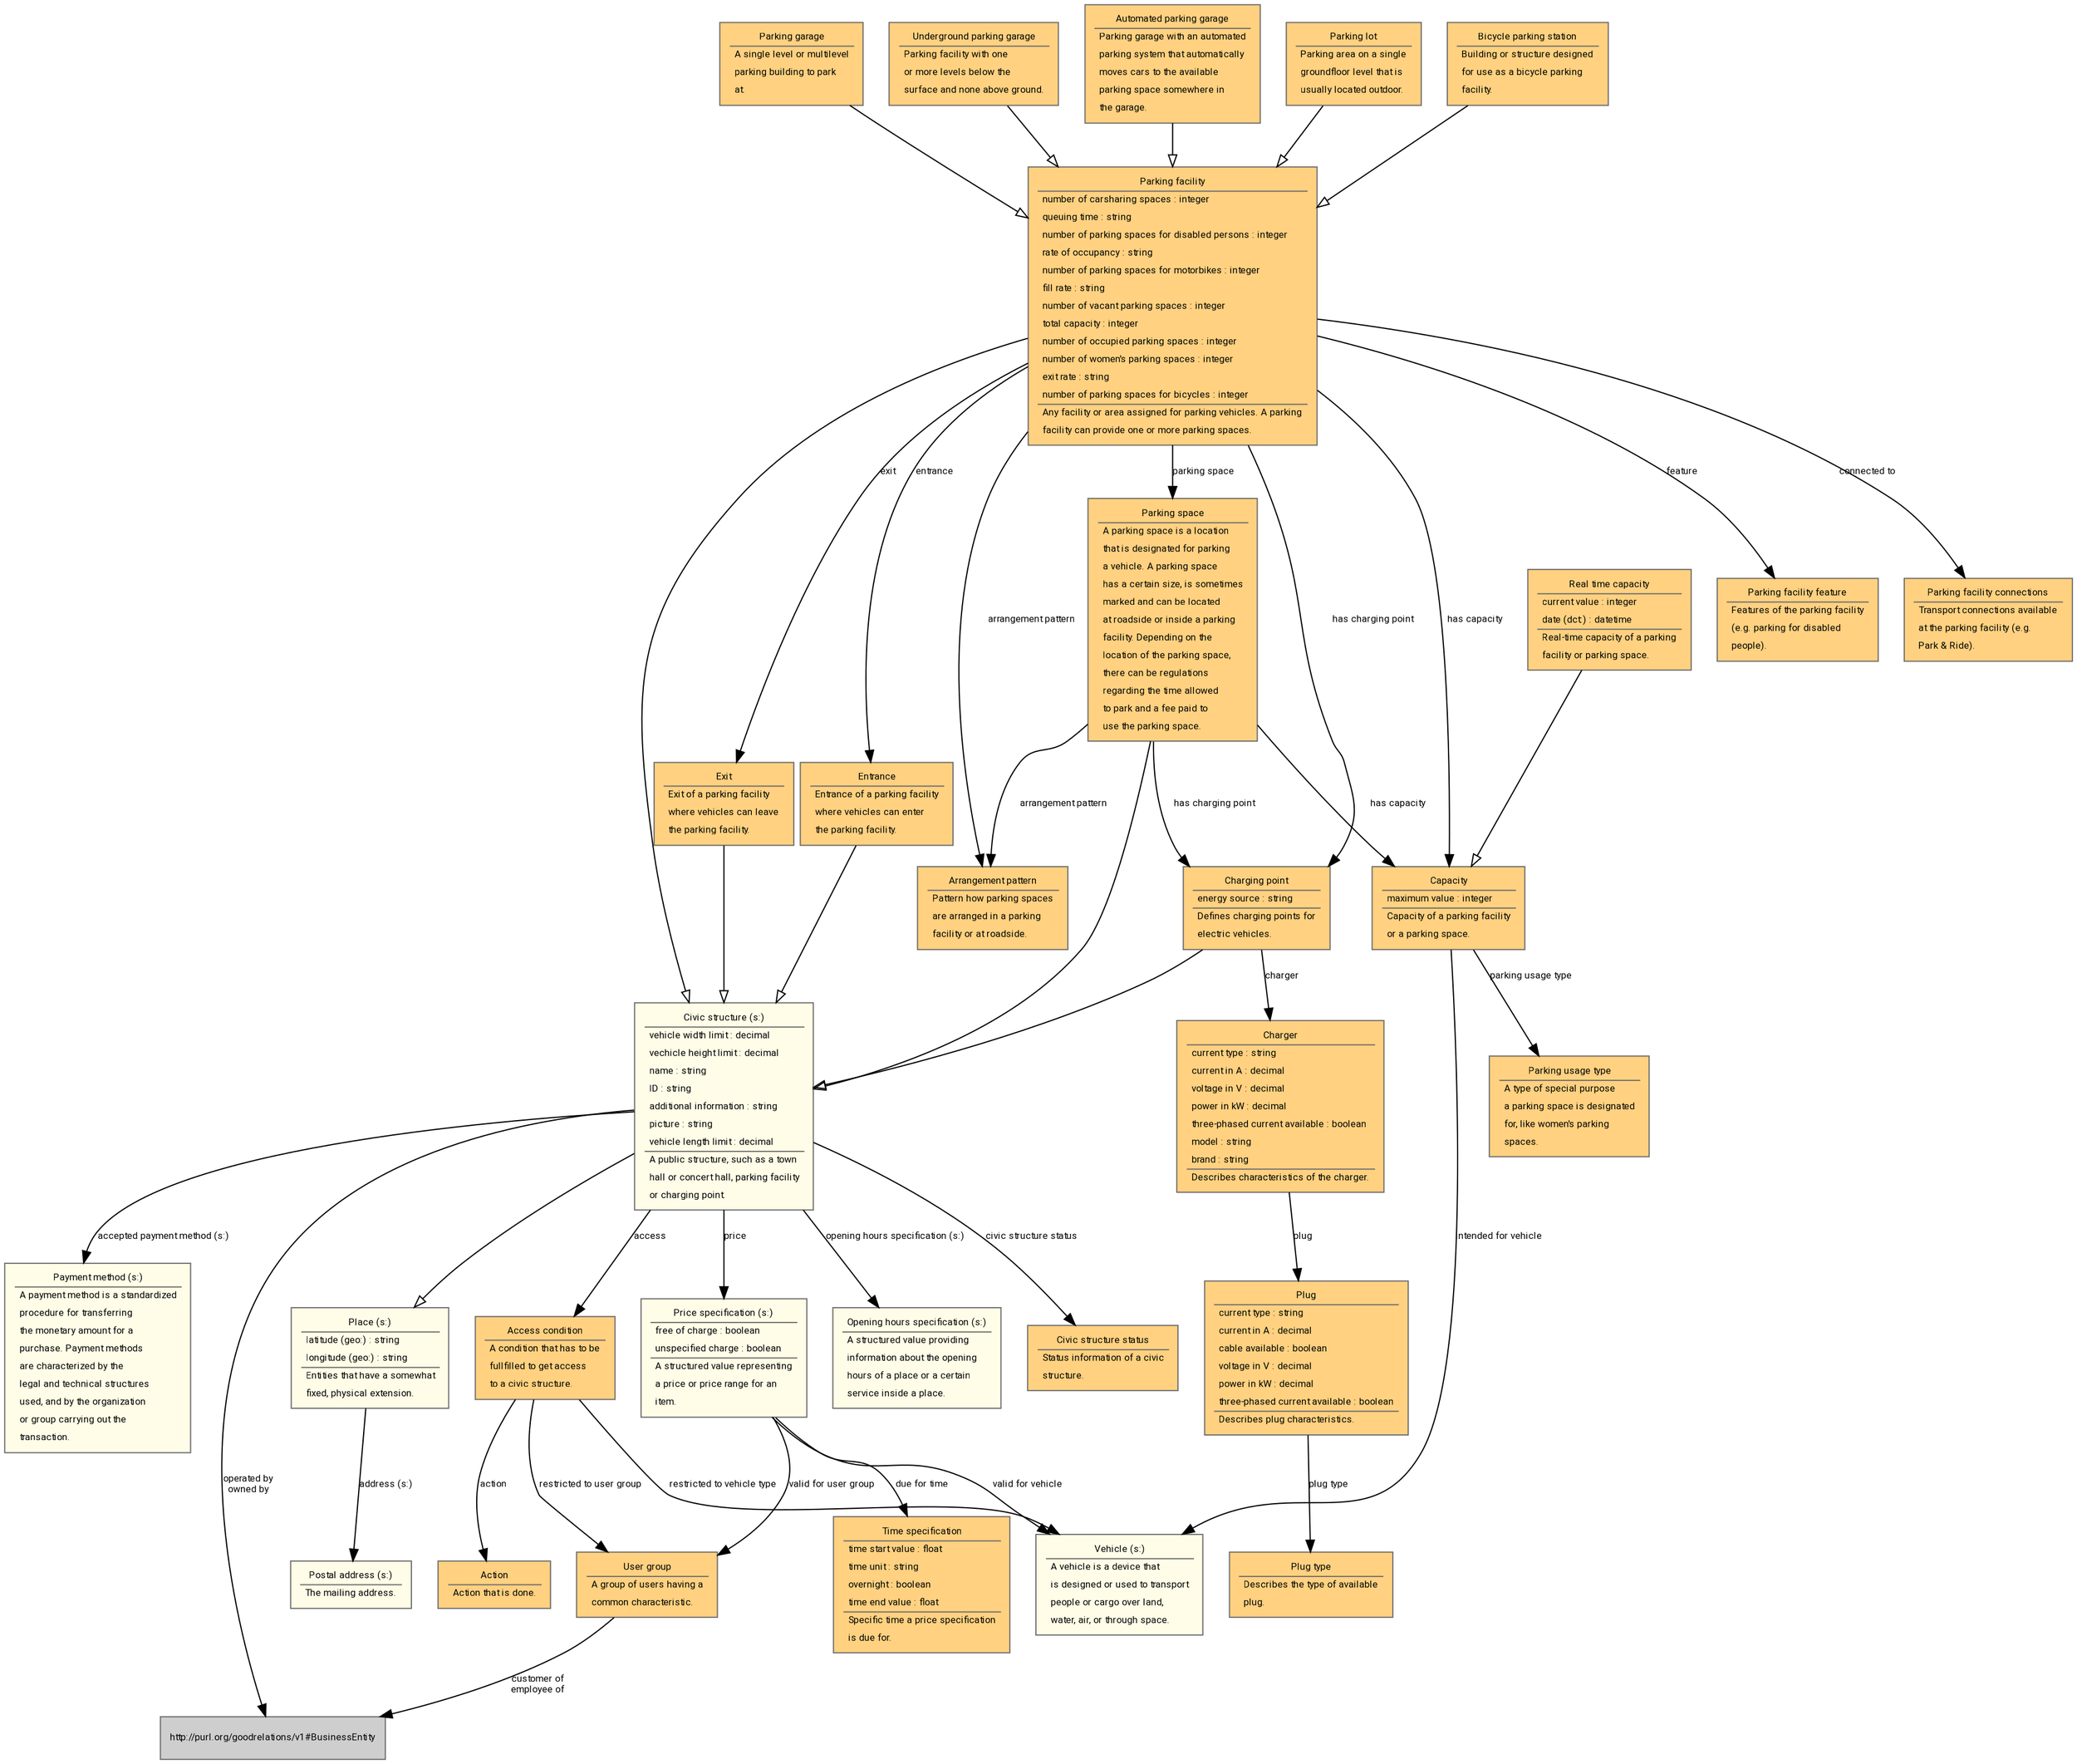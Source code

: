digraph "MobiVoc: Open Mobility Vocabulary" {
rankdir=TB

        fontname = "Roboto"
        fontsize = 8
        dpi = 150
        overlap=false
        forcelabels=true
        nodesep=0.3
        ratio = fill
        margin=0

        node [
                fontname = "Roboto"
                fontsize = 8
                shape = "rect"
                style=filled
                fontcolor=black
                fillcolor="#CECECE"
                color="#706f6f"
        ]

        edge [
                fontname = "Roboto"
                fontsize = 8
        ]
"http://schema.org/PriceSpecification" [fillcolor="#FFFDE7" fontcolor= "#000000", label=<<TABLE border="0"><TR><TD ALIGN="CENTER" HREF="http://schema.org/PriceSpecification">Price specification (s:)</TD></TR><HR/><TR><TD ALIGN="LEFT" HREF="http://schema.mobivoc.org/freeOfCharge">free of charge : boolean</TD></TR><TR><TD ALIGN="LEFT" HREF="http://schema.mobivoc.org/unspecifiedCharge">unspecified charge : boolean</TD></TR><HR/><TR><TD ALIGN="LEFT">A structured value representing</TD></TR><TR><TD ALIGN="LEFT">a price or price range for an</TD></TR><TR><TD ALIGN="LEFT">item.</TD></TR></TABLE>>]
"http://schema.mobivoc.org/AccessCondition" [fillcolor="#FFD180" fontcolor= "#000000", label=<<TABLE border="0"><TR><TD ALIGN="CENTER" HREF="http://schema.mobivoc.org/AccessCondition">Access condition</TD></TR><HR/><TR><TD ALIGN="LEFT">A condition that has to be</TD></TR><TR><TD ALIGN="LEFT">fullfilled to get access</TD></TR><TR><TD ALIGN="LEFT">to a civic structure.</TD></TR></TABLE>>]
"http://schema.mobivoc.org/Action" [fillcolor="#FFD180" fontcolor= "#000000", label=<<TABLE border="0"><TR><TD ALIGN="CENTER" HREF="http://schema.mobivoc.org/Action">Action</TD></TR><HR/><TR><TD ALIGN="LEFT">Action that is done.</TD></TR></TABLE>>]
"http://schema.mobivoc.org/ParkingGarage" [fillcolor="#FFD180" fontcolor= "#000000", label=<<TABLE border="0"><TR><TD ALIGN="CENTER" HREF="http://schema.mobivoc.org/ParkingGarage">Parking garage</TD></TR><HR/><TR><TD ALIGN="LEFT">A single level or multilevel</TD></TR><TR><TD ALIGN="LEFT">parking building to park</TD></TR><TR><TD ALIGN="LEFT">at.</TD></TR></TABLE>>]
"http://schema.mobivoc.org/UndergroundParkingGarage" [fillcolor="#FFD180" fontcolor= "#000000", label=<<TABLE border="0"><TR><TD ALIGN="CENTER" HREF="http://schema.mobivoc.org/UndergroundParkingGarage">Underground parking garage</TD></TR><HR/><TR><TD ALIGN="LEFT">Parking facility with one</TD></TR><TR><TD ALIGN="LEFT">or more levels below the</TD></TR><TR><TD ALIGN="LEFT">surface and none above ground.</TD></TR></TABLE>>]
"http://schema.mobivoc.org/TimeSpecification" [fillcolor="#FFD180" fontcolor= "#000000", label=<<TABLE border="0"><TR><TD ALIGN="CENTER" HREF="http://schema.mobivoc.org/TimeSpecification">Time specification</TD></TR><HR/><TR><TD ALIGN="LEFT" HREF="http://schema.mobivoc.org/timeStartValue">time start value : float</TD></TR><TR><TD ALIGN="LEFT" HREF="http://schema.mobivoc.org/timeUnit">time unit : string</TD></TR><TR><TD ALIGN="LEFT" HREF="http://schema.mobivoc.org/overnight">overnight : boolean</TD></TR><TR><TD ALIGN="LEFT" HREF="http://schema.mobivoc.org/timeEndValue">time end value : float</TD></TR><HR/><TR><TD ALIGN="LEFT">Specific time a price specification</TD></TR><TR><TD ALIGN="LEFT">is due for.</TD></TR></TABLE>>]
"http://schema.org/OpeningHoursSpecification" [fillcolor="#FFFDE7" fontcolor= "#000000", label=<<TABLE border="0"><TR><TD ALIGN="CENTER" HREF="http://schema.org/OpeningHoursSpecification">Opening hours specification (s:)</TD></TR><HR/><TR><TD ALIGN="LEFT">A structured value providing</TD></TR><TR><TD ALIGN="LEFT">information about the opening</TD></TR><TR><TD ALIGN="LEFT">hours of a place or a certain</TD></TR><TR><TD ALIGN="LEFT">service inside a place.</TD></TR></TABLE>>]
"http://schema.mobivoc.org/CivicStructureStatus" [fillcolor="#FFD180" fontcolor= "#000000", label=<<TABLE border="0"><TR><TD ALIGN="CENTER" HREF="http://schema.mobivoc.org/CivicStructureStatus">Civic structure status</TD></TR><HR/><TR><TD ALIGN="LEFT">Status information of a civic</TD></TR><TR><TD ALIGN="LEFT">structure.</TD></TR></TABLE>>]
"http://schema.mobivoc.org/Plug" [fillcolor="#FFD180" fontcolor= "#000000", label=<<TABLE border="0"><TR><TD ALIGN="CENTER" HREF="http://schema.mobivoc.org/Plug">Plug</TD></TR><HR/><TR><TD ALIGN="LEFT" HREF="http://schema.mobivoc.org/currentType">current type : string</TD></TR><TR><TD ALIGN="LEFT" HREF="http://schema.mobivoc.org/currentInA">current in A : decimal</TD></TR><TR><TD ALIGN="LEFT" HREF="http://schema.mobivoc.org/cableAvailable">cable available : boolean</TD></TR><TR><TD ALIGN="LEFT" HREF="http://schema.mobivoc.org/voltageInV">voltage in V : decimal</TD></TR><TR><TD ALIGN="LEFT" HREF="http://schema.mobivoc.org/powerInKW">power in kW : decimal</TD></TR><TR><TD ALIGN="LEFT" HREF="http://schema.mobivoc.org/threePhasedCurrentAvailable">three-phased current available : boolean</TD></TR><HR/><TR><TD ALIGN="LEFT">Describes plug characteristics.</TD></TR></TABLE>>]
"http://schema.mobivoc.org/ArrangementPattern" [fillcolor="#FFD180" fontcolor= "#000000", label=<<TABLE border="0"><TR><TD ALIGN="CENTER" HREF="http://schema.mobivoc.org/ArrangementPattern">Arrangement pattern</TD></TR><HR/><TR><TD ALIGN="LEFT">Pattern how parking spaces</TD></TR><TR><TD ALIGN="LEFT">are arranged in a parking</TD></TR><TR><TD ALIGN="LEFT">facility or at roadside.</TD></TR></TABLE>>]
"http://schema.org/PaymentMethod" [fillcolor="#FFFDE7" fontcolor= "#000000", label=<<TABLE border="0"><TR><TD ALIGN="CENTER" HREF="http://schema.org/PaymentMethod">Payment method (s:)</TD></TR><HR/><TR><TD ALIGN="LEFT">A payment method is a standardized</TD></TR><TR><TD ALIGN="LEFT">procedure for transferring</TD></TR><TR><TD ALIGN="LEFT">the monetary amount for a</TD></TR><TR><TD ALIGN="LEFT">purchase. Payment methods</TD></TR><TR><TD ALIGN="LEFT">are characterized by the</TD></TR><TR><TD ALIGN="LEFT">legal and technical structures</TD></TR><TR><TD ALIGN="LEFT">used, and by the organization</TD></TR><TR><TD ALIGN="LEFT">or group carrying out the</TD></TR><TR><TD ALIGN="LEFT">transaction.</TD></TR></TABLE>>]
"http://schema.mobivoc.org/RealTimeCapacity" [fillcolor="#FFD180" fontcolor= "#000000", label=<<TABLE border="0"><TR><TD ALIGN="CENTER" HREF="http://schema.mobivoc.org/RealTimeCapacity">Real time capacity</TD></TR><HR/><TR><TD ALIGN="LEFT" HREF="http://schema.mobivoc.org/currentValue">current value : integer</TD></TR><TR><TD ALIGN="LEFT" HREF="http://purl.org/dc/terms/date">date (dct:) : datetime</TD></TR><HR/><TR><TD ALIGN="LEFT">Real-time capacity of a parking</TD></TR><TR><TD ALIGN="LEFT">facility or parking space.</TD></TR></TABLE>>]
"http://schema.mobivoc.org/PlugType" [fillcolor="#FFD180" fontcolor= "#000000", label=<<TABLE border="0"><TR><TD ALIGN="CENTER" HREF="http://schema.mobivoc.org/PlugType">Plug type</TD></TR><HR/><TR><TD ALIGN="LEFT">Describes the type of available</TD></TR><TR><TD ALIGN="LEFT">plug.</TD></TR></TABLE>>]
"http://schema.org/CivicStructure" [fillcolor="#FFFDE7" fontcolor= "#000000", label=<<TABLE border="0"><TR><TD ALIGN="CENTER" HREF="http://schema.org/CivicStructure">Civic structure (s:)</TD></TR><HR/><TR><TD ALIGN="LEFT" HREF="http://schema.mobivoc.org/vehicleWidthLimitInM">vehicle width limit : decimal</TD></TR><TR><TD ALIGN="LEFT" HREF="http://schema.mobivoc.org/vehicleHeightLimitInM">vechicle height limit : decimal</TD></TR><TR><TD ALIGN="LEFT" HREF="http://schema.mobivoc.org/name">name : string</TD></TR><TR><TD ALIGN="LEFT" HREF="http://schema.mobivoc.org/id">ID : string</TD></TR><TR><TD ALIGN="LEFT" HREF="http://schema.mobivoc.org/additionalInformation">additional information : string</TD></TR><TR><TD ALIGN="LEFT" HREF="http://schema.mobivoc.org/picture">picture : string</TD></TR><TR><TD ALIGN="LEFT" HREF="http://schema.mobivoc.org/vehicleLengthLimitInM">vehicle length limit : decimal</TD></TR><HR/><TR><TD ALIGN="LEFT">A public structure, such as a town</TD></TR><TR><TD ALIGN="LEFT">hall or concert hall, parking facility</TD></TR><TR><TD ALIGN="LEFT">or charging point.</TD></TR></TABLE>>]
"http://schema.org/Place" [fillcolor="#FFFDE7" fontcolor= "#000000", label=<<TABLE border="0"><TR><TD ALIGN="CENTER" HREF="http://schema.org/Place">Place (s:)</TD></TR><HR/><TR><TD ALIGN="LEFT" HREF="http://www.w3.org/2003/01/geo/wgs84_pos#lat">latitude (geo:) : string</TD></TR><TR><TD ALIGN="LEFT" HREF="http://www.w3.org/2003/01/geo/wgs84_pos#long">longitude (geo:) : string</TD></TR><HR/><TR><TD ALIGN="LEFT">Entities that have a somewhat</TD></TR><TR><TD ALIGN="LEFT">fixed, physical extension.</TD></TR></TABLE>>]
"http://schema.mobivoc.org/UserGroup" [fillcolor="#FFD180" fontcolor= "#000000", label=<<TABLE border="0"><TR><TD ALIGN="CENTER" HREF="http://schema.mobivoc.org/UserGroup">User group</TD></TR><HR/><TR><TD ALIGN="LEFT">A group of users having a</TD></TR><TR><TD ALIGN="LEFT">common characteristic.</TD></TR></TABLE>>]
"http://schema.mobivoc.org/ParkingSpace" [fillcolor="#FFD180" fontcolor= "#000000", label=<<TABLE border="0"><TR><TD ALIGN="CENTER" HREF="http://schema.mobivoc.org/ParkingSpace">Parking space</TD></TR><HR/><TR><TD ALIGN="LEFT">A parking space is a location</TD></TR><TR><TD ALIGN="LEFT">that is designated for parking</TD></TR><TR><TD ALIGN="LEFT">a vehicle. A parking space</TD></TR><TR><TD ALIGN="LEFT">has a certain size, is sometimes</TD></TR><TR><TD ALIGN="LEFT">marked and can be located</TD></TR><TR><TD ALIGN="LEFT">at roadside or inside a parking</TD></TR><TR><TD ALIGN="LEFT">facility. Depending on the</TD></TR><TR><TD ALIGN="LEFT">location of the parking space,</TD></TR><TR><TD ALIGN="LEFT">there can be regulations</TD></TR><TR><TD ALIGN="LEFT">regarding the time allowed</TD></TR><TR><TD ALIGN="LEFT">to park and a fee paid to</TD></TR><TR><TD ALIGN="LEFT">use the parking space.</TD></TR></TABLE>>]
"http://schema.mobivoc.org/ParkingFacility" [fillcolor="#FFD180" fontcolor= "#000000", label=<<TABLE border="0"><TR><TD ALIGN="CENTER" HREF="http://schema.mobivoc.org/ParkingFacility">Parking facility</TD></TR><HR/><TR><TD ALIGN="LEFT" HREF="http://schema.mobivoc.org/numberOfCarsharingParkingSpaces">number of carsharing spaces : integer</TD></TR><TR><TD ALIGN="LEFT" HREF="http://schema.mobivoc.org/queuingTime">queuing time : string</TD></TR><TR><TD ALIGN="LEFT" HREF="http://schema.mobivoc.org/numberOfParkingSpacesForDisabledPersons">number of parking spaces for disabled persons : integer</TD></TR><TR><TD ALIGN="LEFT" HREF="http://schema.mobivoc.org/rateOfOccupancy">rate of occupancy : string</TD></TR><TR><TD ALIGN="LEFT" HREF="http://schema.mobivoc.org/numberOfMotorbikeParkingSpaces">number of parking spaces for motorbikes : integer</TD></TR><TR><TD ALIGN="LEFT" HREF="http://schema.mobivoc.org/fillRate">fill rate : string</TD></TR><TR><TD ALIGN="LEFT" HREF="http://schema.mobivoc.org/numberOfVacantParkingSpaces">number of vacant parking spaces : integer</TD></TR><TR><TD ALIGN="LEFT" HREF="http://schema.mobivoc.org/totalCapacity">total capacity : integer</TD></TR><TR><TD ALIGN="LEFT" HREF="http://schema.mobivoc.org/numberOfOccupiedParkingSpaces">number of occupied parking spaces : integer</TD></TR><TR><TD ALIGN="LEFT" HREF="http://schema.mobivoc.org/numberOfWomensParkingSpaces">number of women's parking spaces : integer</TD></TR><TR><TD ALIGN="LEFT" HREF="http://schema.mobivoc.org/exitRate">exit rate : string</TD></TR><TR><TD ALIGN="LEFT" HREF="http://schema.mobivoc.org/numberOfBicycleParkingSpaces">number of parking spaces for bicycles : integer</TD></TR><HR/><TR><TD ALIGN="LEFT">Any facility or area assigned for parking vehicles. A parking</TD></TR><TR><TD ALIGN="LEFT">facility can provide one or more parking spaces.</TD></TR></TABLE>>]
"http://schema.mobivoc.org/AutomatedParkingGarage" [fillcolor="#FFD180" fontcolor= "#000000", label=<<TABLE border="0"><TR><TD ALIGN="CENTER" HREF="http://schema.mobivoc.org/AutomatedParkingGarage">Automated parking garage</TD></TR><HR/><TR><TD ALIGN="LEFT">Parking garage with an automated</TD></TR><TR><TD ALIGN="LEFT">parking system that automatically</TD></TR><TR><TD ALIGN="LEFT">moves cars to the available</TD></TR><TR><TD ALIGN="LEFT">parking space somewhere in</TD></TR><TR><TD ALIGN="LEFT">the garage.</TD></TR></TABLE>>]
"http://schema.org/PostalAddress" [fillcolor="#FFFDE7" fontcolor= "#000000", label=<<TABLE border="0"><TR><TD ALIGN="CENTER" HREF="http://schema.org/PostalAddress">Postal address (s:)</TD></TR><HR/><TR><TD ALIGN="LEFT">The mailing address.</TD></TR></TABLE>>]
"http://schema.mobivoc.org/ChargingPoint" [fillcolor="#FFD180" fontcolor= "#000000", label=<<TABLE border="0"><TR><TD ALIGN="CENTER" HREF="http://schema.mobivoc.org/ChargingPoint">Charging point</TD></TR><HR/><TR><TD ALIGN="LEFT" HREF="http://schema.mobivoc.org/energySource">energy source : string</TD></TR><HR/><TR><TD ALIGN="LEFT">Defines charging points for</TD></TR><TR><TD ALIGN="LEFT">electric vehicles.</TD></TR></TABLE>>]
"http://schema.mobivoc.org/ParkingFacilityExit" [fillcolor="#FFD180" fontcolor= "#000000", label=<<TABLE border="0"><TR><TD ALIGN="CENTER" HREF="http://schema.mobivoc.org/ParkingFacilityExit">Exit</TD></TR><HR/><TR><TD ALIGN="LEFT">Exit of a parking facility</TD></TR><TR><TD ALIGN="LEFT">where vehicles can leave</TD></TR><TR><TD ALIGN="LEFT">the parking facility.</TD></TR></TABLE>>]
"http://schema.mobivoc.org/ParkingFacilityFeature" [fillcolor="#FFD180" fontcolor= "#000000", label=<<TABLE border="0"><TR><TD ALIGN="CENTER" HREF="http://schema.mobivoc.org/ParkingFacilityFeature">Parking facility feature</TD></TR><HR/><TR><TD ALIGN="LEFT">Features of the parking facility</TD></TR><TR><TD ALIGN="LEFT">(e.g. parking for disabled</TD></TR><TR><TD ALIGN="LEFT">people).</TD></TR></TABLE>>]
"http://schema.mobivoc.org/Capacity" [fillcolor="#FFD180" fontcolor= "#000000", label=<<TABLE border="0"><TR><TD ALIGN="CENTER" HREF="http://schema.mobivoc.org/Capacity">Capacity</TD></TR><HR/><TR><TD ALIGN="LEFT" HREF="http://schema.mobivoc.org/maximumValue">maximum value : integer</TD></TR><HR/><TR><TD ALIGN="LEFT">Capacity of a parking facility</TD></TR><TR><TD ALIGN="LEFT">or a parking space.</TD></TR></TABLE>>]
"http://schema.mobivoc.org/ParkingLot" [fillcolor="#FFD180" fontcolor= "#000000", label=<<TABLE border="0"><TR><TD ALIGN="CENTER" HREF="http://schema.mobivoc.org/ParkingLot">Parking lot</TD></TR><HR/><TR><TD ALIGN="LEFT">Parking area on a single</TD></TR><TR><TD ALIGN="LEFT">groundfloor level that is</TD></TR><TR><TD ALIGN="LEFT">usually located outdoor.</TD></TR></TABLE>>]
"http://schema.mobivoc.org/ParkingFacilityConnection" [fillcolor="#FFD180" fontcolor= "#000000", label=<<TABLE border="0"><TR><TD ALIGN="CENTER" HREF="http://schema.mobivoc.org/ParkingFacilityConnection">Parking facility connections</TD></TR><HR/><TR><TD ALIGN="LEFT">Transport connections available</TD></TR><TR><TD ALIGN="LEFT">at the parking facility (e.g.</TD></TR><TR><TD ALIGN="LEFT">Park &amp; Ride).</TD></TR></TABLE>>]
"http://schema.mobivoc.org/Charger" [fillcolor="#FFD180" fontcolor= "#000000", label=<<TABLE border="0"><TR><TD ALIGN="CENTER" HREF="http://schema.mobivoc.org/Charger">Charger</TD></TR><HR/><TR><TD ALIGN="LEFT" HREF="http://schema.mobivoc.org/currentType">current type : string</TD></TR><TR><TD ALIGN="LEFT" HREF="http://schema.mobivoc.org/currentInA">current in A : decimal</TD></TR><TR><TD ALIGN="LEFT" HREF="http://schema.mobivoc.org/voltageInV">voltage in V : decimal</TD></TR><TR><TD ALIGN="LEFT" HREF="http://schema.mobivoc.org/powerInKW">power in kW : decimal</TD></TR><TR><TD ALIGN="LEFT" HREF="http://schema.mobivoc.org/threePhasedCurrentAvailable">three-phased current available : boolean</TD></TR><TR><TD ALIGN="LEFT" HREF="http://schema.mobivoc.org/model">model : string</TD></TR><TR><TD ALIGN="LEFT" HREF="http://schema.mobivoc.org/brand">brand : string</TD></TR><HR/><TR><TD ALIGN="LEFT">Describes characteristics of the charger.</TD></TR></TABLE>>]
"http://schema.mobivoc.org/ParkingFacilityEntrance" [fillcolor="#FFD180" fontcolor= "#000000", label=<<TABLE border="0"><TR><TD ALIGN="CENTER" HREF="http://schema.mobivoc.org/ParkingFacilityEntrance">Entrance</TD></TR><HR/><TR><TD ALIGN="LEFT">Entrance of a parking facility</TD></TR><TR><TD ALIGN="LEFT">where vehicles can enter</TD></TR><TR><TD ALIGN="LEFT">the parking facility.</TD></TR></TABLE>>]
"http://schema.mobivoc.org/ParkingUsageType" [fillcolor="#FFD180" fontcolor= "#000000", label=<<TABLE border="0"><TR><TD ALIGN="CENTER" HREF="http://schema.mobivoc.org/ParkingUsageType">Parking usage type</TD></TR><HR/><TR><TD ALIGN="LEFT">A type of special purpose</TD></TR><TR><TD ALIGN="LEFT">a parking space is designated</TD></TR><TR><TD ALIGN="LEFT">for, like women&#x27;s parking</TD></TR><TR><TD ALIGN="LEFT">spaces.</TD></TR></TABLE>>]
"http://schema.org/Vehicle" [fillcolor="#FFFDE7" fontcolor= "#000000", label=<<TABLE border="0"><TR><TD ALIGN="CENTER" HREF="http://schema.org/Vehicle">Vehicle (s:)</TD></TR><HR/><TR><TD ALIGN="LEFT">A vehicle is a device that</TD></TR><TR><TD ALIGN="LEFT">is designed or used to transport</TD></TR><TR><TD ALIGN="LEFT">people or cargo over land,</TD></TR><TR><TD ALIGN="LEFT">water, air, or through space.</TD></TR></TABLE>>]
"http://schema.mobivoc.org/BicycleParkingStation" [fillcolor="#FFD180" fontcolor= "#000000", label=<<TABLE border="0"><TR><TD ALIGN="CENTER" HREF="http://schema.mobivoc.org/BicycleParkingStation">Bicycle parking station</TD></TR><HR/><TR><TD ALIGN="LEFT">Building or structure designed</TD></TR><TR><TD ALIGN="LEFT">for use as a bicycle parking</TD></TR><TR><TD ALIGN="LEFT">facility.</TD></TR></TABLE>>]
"http://schema.mobivoc.org/UserGroup" -> "http://purl.org/goodrelations/v1#BusinessEntity" [href="http://schema.mobivoc.org/customerOf", label="customer of
employee of"]
"http://schema.mobivoc.org/ParkingSpace" -> "http://schema.mobivoc.org/Capacity" [href="http://schema.mobivoc.org/capacity", label="has capacity"]
"http://schema.org/CivicStructure" -> "http://schema.org/OpeningHoursSpecification" [href="http://schema.org/openingHoursSpecification", label="opening hours specification (s:)"]
"http://schema.org/CivicStructure" -> "http://purl.org/goodrelations/v1#BusinessEntity" [href="http://schema.mobivoc.org/operatedBy", label="operated by
owned by"]
"http://schema.mobivoc.org/ParkingFacility" -> "http://schema.mobivoc.org/ParkingFacilityExit" [href="http://schema.mobivoc.org/exit", label="exit"]
"http://schema.mobivoc.org/Capacity" -> "http://schema.mobivoc.org/ParkingUsageType" [href="http://schema.mobivoc.org/parkingUsageType", label="parking usage type"]
"http://schema.mobivoc.org/ParkingFacility" -> "http://schema.mobivoc.org/Capacity" [href="http://schema.mobivoc.org/capacity", label="has capacity"]
"http://schema.mobivoc.org/ParkingFacility" -> "http://schema.mobivoc.org/ParkingFacilityConnection" [href="http://schema.mobivoc.org/connectedTo", label="connected to"]
"http://schema.mobivoc.org/Capacity" -> "http://schema.org/Vehicle" [href="http://schema.mobivoc.org/intendedForVehicle", label="intended for vehicle"]
"http://schema.mobivoc.org/ParkingFacility" -> "http://schema.mobivoc.org/ParkingFacilityFeature" [href="http://schema.mobivoc.org/feature", label="feature"]
"http://schema.mobivoc.org/Charger" -> "http://schema.mobivoc.org/Plug" [href="http://schema.mobivoc.org/plug", label="plug"]
"http://schema.mobivoc.org/ParkingFacility" -> "http://schema.mobivoc.org/ChargingPoint" [href="http://schema.mobivoc.org/chargingPoint", label="has charging point"]
"http://schema.mobivoc.org/ChargingPoint" -> "http://schema.mobivoc.org/Charger" [href="http://schema.mobivoc.org/charger", label="charger"]
"http://schema.org/CivicStructure" -> "http://schema.mobivoc.org/CivicStructureStatus" [href="http://schema.mobivoc.org/civicStructureStatus", label="civic structure status"]
"http://schema.mobivoc.org/ParkingFacility" -> "http://schema.mobivoc.org/ParkingFacilityEntrance" [href="http://schema.mobivoc.org/entrance", label="entrance"]
"http://schema.mobivoc.org/AccessCondition" -> "http://schema.mobivoc.org/Action" [href="http://schema.mobivoc.org/action", label="action"]
"http://schema.mobivoc.org/AccessCondition" -> "http://schema.org/Vehicle" [href="http://schema.mobivoc.org/restrictedToVehicleType", label="restricted to vehicle type"]
"http://schema.mobivoc.org/ParkingFacility" -> "http://schema.mobivoc.org/ParkingSpace" [href="http://schema.mobivoc.org/parkingSpace", label="parking space"]
"http://schema.org/CivicStructure" -> "http://schema.org/PaymentMethod" [href="http://schema.org/acceptedPaymentMethod", label="accepted payment method (s:)"]
"http://schema.mobivoc.org/AccessCondition" -> "http://schema.mobivoc.org/UserGroup" [href="http://schema.mobivoc.org/restrictedToGroup", label="restricted to user group"]
"http://schema.org/CivicStructure" -> "http://schema.mobivoc.org/AccessCondition" [href="http://schema.mobivoc.org/access", label="access"]
"http://schema.org/PriceSpecification" -> "http://schema.org/Vehicle" [href="http://schema.mobivoc.org/validForVehicle", label="valid for vehicle"]
"http://schema.org/PriceSpecification" -> "http://schema.mobivoc.org/TimeSpecification" [href="http://schema.mobivoc.org/dueForTime", label="due for time"]
"http://schema.mobivoc.org/ParkingFacility" -> "http://schema.mobivoc.org/ArrangementPattern" [href="http://schema.mobivoc.org/arrangement", label="arrangement pattern"]
"http://schema.org/PriceSpecification" -> "http://schema.mobivoc.org/UserGroup" [href="http://schema.mobivoc.org/validForGroup", label="valid for user group"]
"http://schema.mobivoc.org/Plug" -> "http://schema.mobivoc.org/PlugType" [href="http://schema.mobivoc.org/plugType", label="plug type"]
"http://schema.org/CivicStructure" -> "http://schema.org/PriceSpecification" [href="http://schema.mobivoc.org/price", label="price"]
"http://schema.org/Place" -> "http://schema.org/PostalAddress" [href="http://schema.org/address", label="address (s:)"]
"http://schema.mobivoc.org/ParkingSpace" -> "http://schema.mobivoc.org/ArrangementPattern" [href="http://schema.mobivoc.org/arrangement", label="arrangement pattern"]
"http://schema.mobivoc.org/ParkingSpace" -> "http://schema.mobivoc.org/ChargingPoint" [href="http://schema.mobivoc.org/chargingPoint", label="has charging point"]
"http://schema.mobivoc.org/ParkingFacility" -> "http://schema.org/CivicStructure" [arrowhead = "empty"]
"http://schema.mobivoc.org/ParkingFacilityExit" -> "http://schema.org/CivicStructure" [arrowhead = "empty"]
"http://schema.mobivoc.org/ParkingSpace" -> "http://schema.org/CivicStructure" [arrowhead = "empty"]
"http://schema.mobivoc.org/AutomatedParkingGarage" -> "http://schema.mobivoc.org/ParkingFacility" [arrowhead = "empty"]
"http://schema.mobivoc.org/ParkingGarage" -> "http://schema.mobivoc.org/ParkingFacility" [arrowhead = "empty"]
"http://schema.org/CivicStructure" -> "http://schema.org/Place" [arrowhead = "empty"]
"http://schema.mobivoc.org/ParkingLot" -> "http://schema.mobivoc.org/ParkingFacility" [arrowhead = "empty"]
"http://schema.mobivoc.org/ChargingPoint" -> "http://schema.org/CivicStructure" [arrowhead = "empty"]
"http://schema.mobivoc.org/RealTimeCapacity" -> "http://schema.mobivoc.org/Capacity" [arrowhead = "empty"]
"http://schema.mobivoc.org/ParkingFacilityEntrance" -> "http://schema.org/CivicStructure" [arrowhead = "empty"]
"http://schema.mobivoc.org/BicycleParkingStation" -> "http://schema.mobivoc.org/ParkingFacility" [arrowhead = "empty"]
"http://schema.mobivoc.org/UndergroundParkingGarage" -> "http://schema.mobivoc.org/ParkingFacility" [arrowhead = "empty"]
}